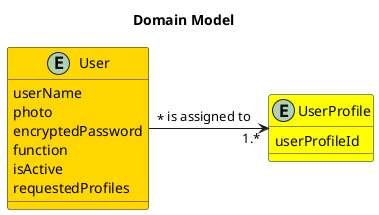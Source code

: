 @startuml
'https://plantuml.com/class-diagram

title Domain Model

entity User #Gold{
userName
photo
encryptedPassword
function
isActive
requestedProfiles
}


entity UserProfile #Yellow{
userProfileId
}

User "*" -> "1.*" UserProfile: is assigned to

@enduml